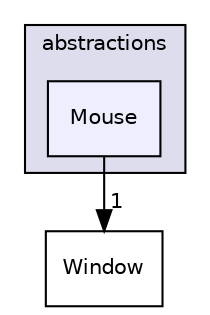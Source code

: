 digraph "abstractions/Mouse" {
  compound=true
  node [ fontsize="10", fontname="Helvetica"];
  edge [ labelfontsize="10", labelfontname="Helvetica"];
  subgraph clusterdir_898d9f057ab0c3f0aea2afe60f29a516 {
    graph [ bgcolor="#ddddee", pencolor="black", label="abstractions" fontname="Helvetica", fontsize="10", URL="dir_898d9f057ab0c3f0aea2afe60f29a516.html"]
  dir_a8c1581eb2d604bb5104e6eeacaf4080 [shape=box, label="Mouse", style="filled", fillcolor="#eeeeff", pencolor="black", URL="dir_a8c1581eb2d604bb5104e6eeacaf4080.html"];
  }
  dir_849f2677f61acd918580ee06053041ee [shape=box label="Window" URL="dir_849f2677f61acd918580ee06053041ee.html"];
  dir_a8c1581eb2d604bb5104e6eeacaf4080->dir_849f2677f61acd918580ee06053041ee [headlabel="1", labeldistance=1.5 headhref="dir_000008_000014.html"];
}

